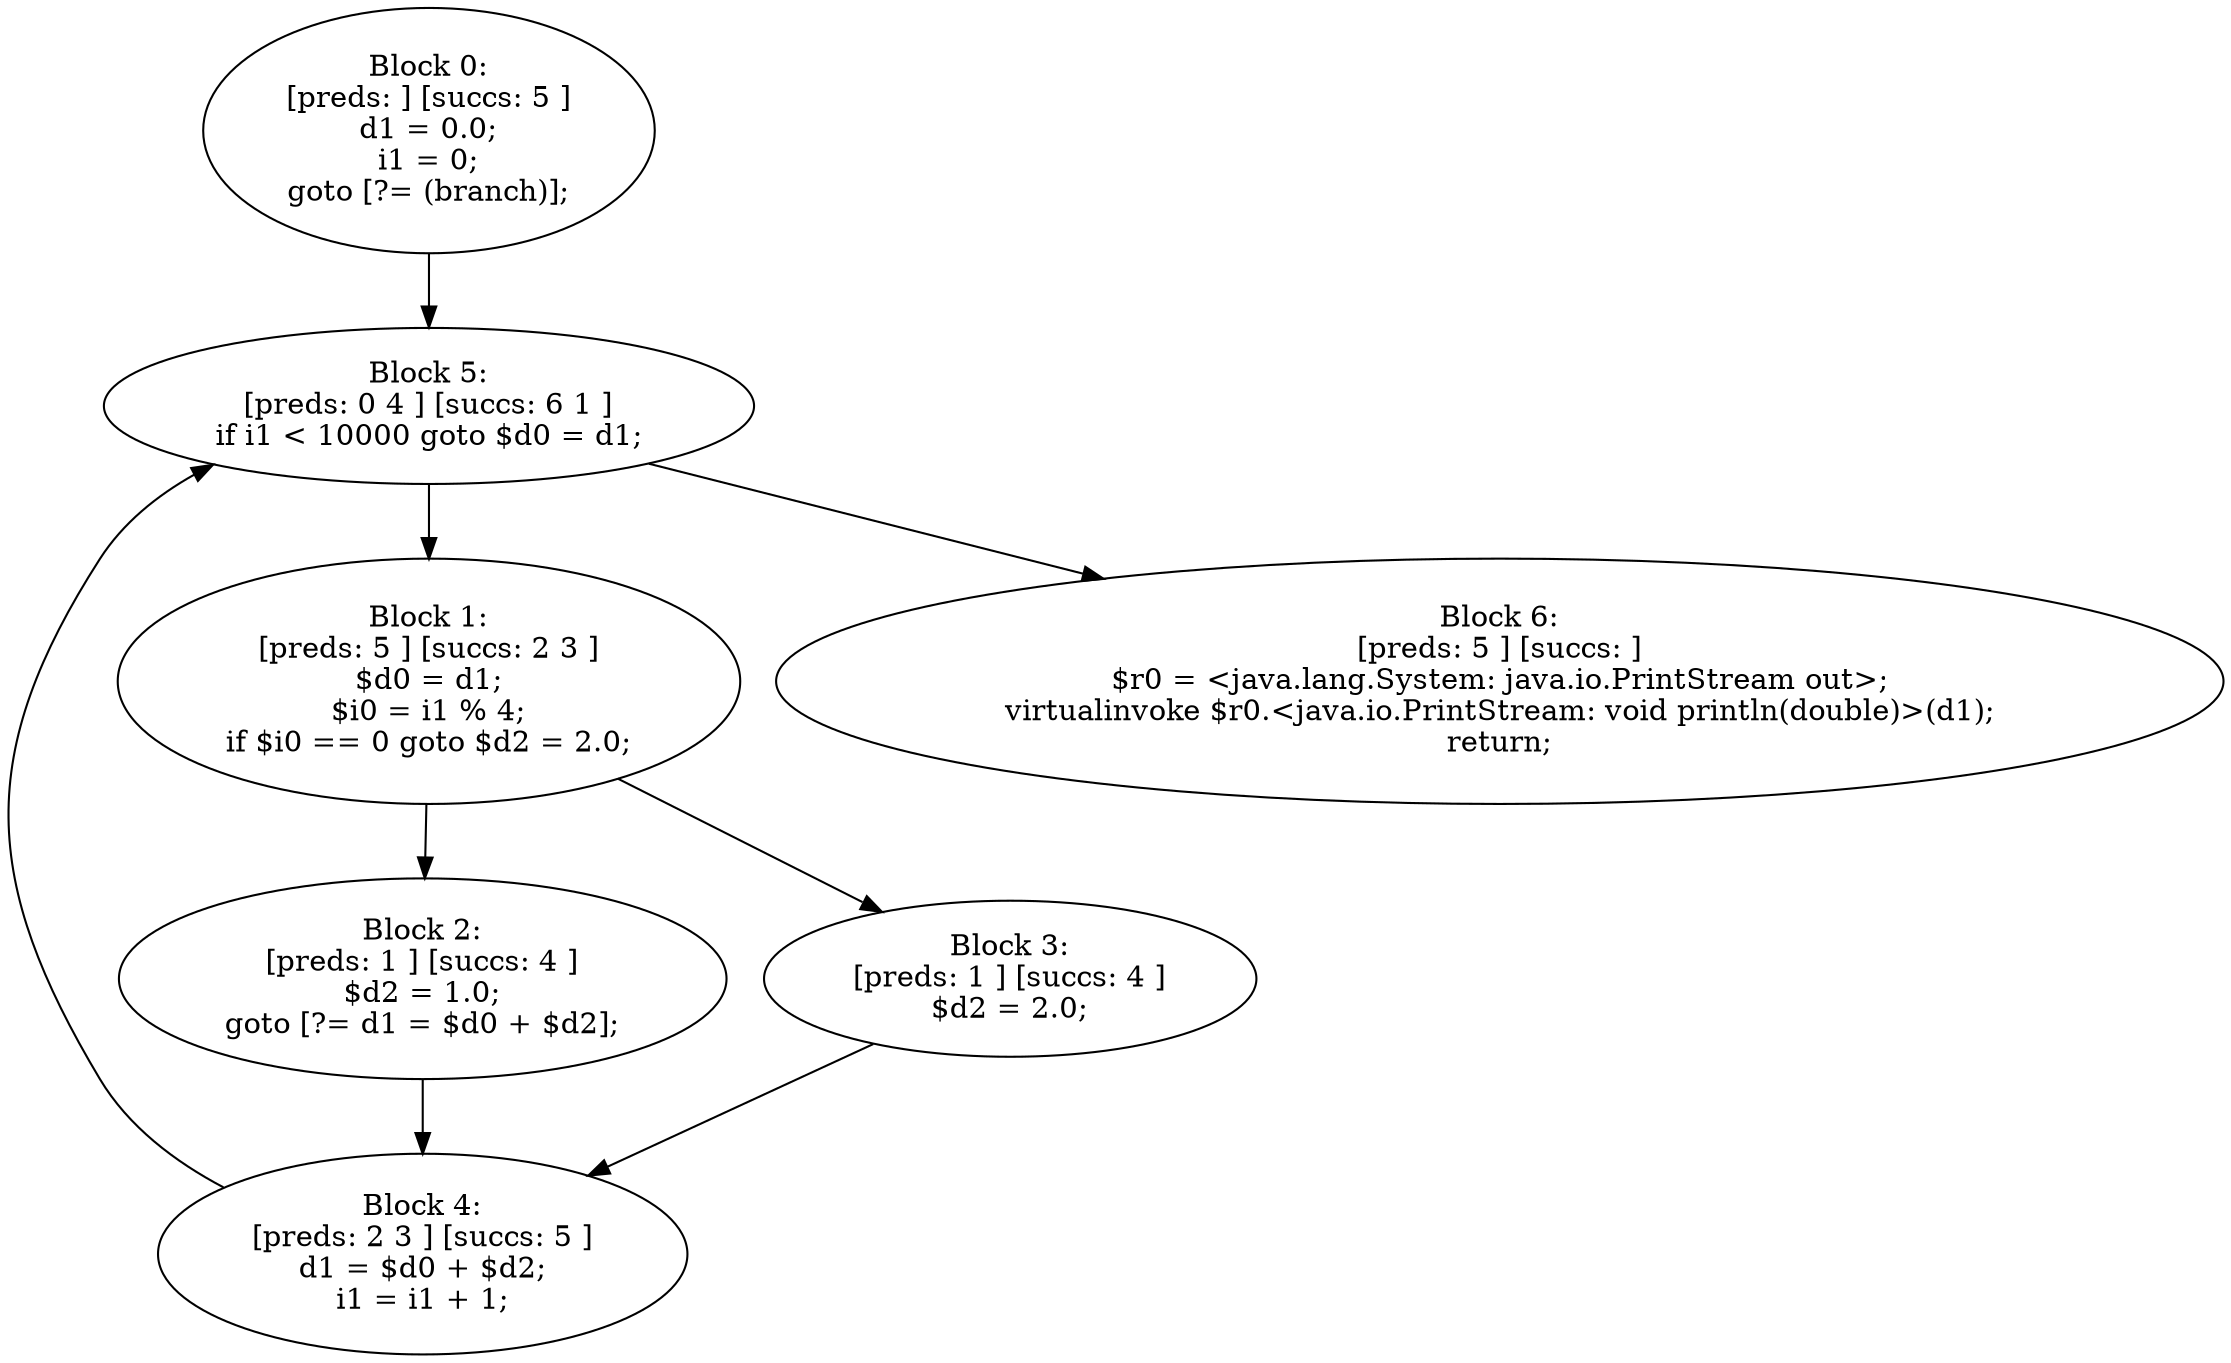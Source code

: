 digraph "unitGraph" {
    "Block 0:
[preds: ] [succs: 5 ]
d1 = 0.0;
i1 = 0;
goto [?= (branch)];
"
    "Block 1:
[preds: 5 ] [succs: 2 3 ]
$d0 = d1;
$i0 = i1 % 4;
if $i0 == 0 goto $d2 = 2.0;
"
    "Block 2:
[preds: 1 ] [succs: 4 ]
$d2 = 1.0;
goto [?= d1 = $d0 + $d2];
"
    "Block 3:
[preds: 1 ] [succs: 4 ]
$d2 = 2.0;
"
    "Block 4:
[preds: 2 3 ] [succs: 5 ]
d1 = $d0 + $d2;
i1 = i1 + 1;
"
    "Block 5:
[preds: 0 4 ] [succs: 6 1 ]
if i1 < 10000 goto $d0 = d1;
"
    "Block 6:
[preds: 5 ] [succs: ]
$r0 = <java.lang.System: java.io.PrintStream out>;
virtualinvoke $r0.<java.io.PrintStream: void println(double)>(d1);
return;
"
    "Block 0:
[preds: ] [succs: 5 ]
d1 = 0.0;
i1 = 0;
goto [?= (branch)];
"->"Block 5:
[preds: 0 4 ] [succs: 6 1 ]
if i1 < 10000 goto $d0 = d1;
";
    "Block 1:
[preds: 5 ] [succs: 2 3 ]
$d0 = d1;
$i0 = i1 % 4;
if $i0 == 0 goto $d2 = 2.0;
"->"Block 2:
[preds: 1 ] [succs: 4 ]
$d2 = 1.0;
goto [?= d1 = $d0 + $d2];
";
    "Block 1:
[preds: 5 ] [succs: 2 3 ]
$d0 = d1;
$i0 = i1 % 4;
if $i0 == 0 goto $d2 = 2.0;
"->"Block 3:
[preds: 1 ] [succs: 4 ]
$d2 = 2.0;
";
    "Block 2:
[preds: 1 ] [succs: 4 ]
$d2 = 1.0;
goto [?= d1 = $d0 + $d2];
"->"Block 4:
[preds: 2 3 ] [succs: 5 ]
d1 = $d0 + $d2;
i1 = i1 + 1;
";
    "Block 3:
[preds: 1 ] [succs: 4 ]
$d2 = 2.0;
"->"Block 4:
[preds: 2 3 ] [succs: 5 ]
d1 = $d0 + $d2;
i1 = i1 + 1;
";
    "Block 4:
[preds: 2 3 ] [succs: 5 ]
d1 = $d0 + $d2;
i1 = i1 + 1;
"->"Block 5:
[preds: 0 4 ] [succs: 6 1 ]
if i1 < 10000 goto $d0 = d1;
";
    "Block 5:
[preds: 0 4 ] [succs: 6 1 ]
if i1 < 10000 goto $d0 = d1;
"->"Block 6:
[preds: 5 ] [succs: ]
$r0 = <java.lang.System: java.io.PrintStream out>;
virtualinvoke $r0.<java.io.PrintStream: void println(double)>(d1);
return;
";
    "Block 5:
[preds: 0 4 ] [succs: 6 1 ]
if i1 < 10000 goto $d0 = d1;
"->"Block 1:
[preds: 5 ] [succs: 2 3 ]
$d0 = d1;
$i0 = i1 % 4;
if $i0 == 0 goto $d2 = 2.0;
";
}
